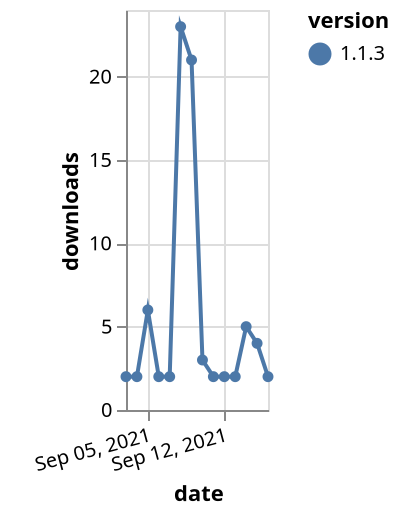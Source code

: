 {"$schema": "https://vega.github.io/schema/vega-lite/v5.json", "description": "A simple bar chart with embedded data.", "data": {"values": [{"date": "2021-09-03", "total": 5729, "delta": 2, "version": "1.1.3"}, {"date": "2021-09-04", "total": 5731, "delta": 2, "version": "1.1.3"}, {"date": "2021-09-05", "total": 5737, "delta": 6, "version": "1.1.3"}, {"date": "2021-09-06", "total": 5739, "delta": 2, "version": "1.1.3"}, {"date": "2021-09-07", "total": 5741, "delta": 2, "version": "1.1.3"}, {"date": "2021-09-08", "total": 5764, "delta": 23, "version": "1.1.3"}, {"date": "2021-09-09", "total": 5785, "delta": 21, "version": "1.1.3"}, {"date": "2021-09-10", "total": 5788, "delta": 3, "version": "1.1.3"}, {"date": "2021-09-11", "total": 5790, "delta": 2, "version": "1.1.3"}, {"date": "2021-09-12", "total": 5792, "delta": 2, "version": "1.1.3"}, {"date": "2021-09-13", "total": 5794, "delta": 2, "version": "1.1.3"}, {"date": "2021-09-14", "total": 5799, "delta": 5, "version": "1.1.3"}, {"date": "2021-09-15", "total": 5803, "delta": 4, "version": "1.1.3"}, {"date": "2021-09-16", "total": 5805, "delta": 2, "version": "1.1.3"}]}, "width": "container", "mark": {"type": "line", "point": {"filled": true}}, "encoding": {"x": {"field": "date", "type": "temporal", "timeUnit": "yearmonthdate", "title": "date", "axis": {"labelAngle": -15}}, "y": {"field": "delta", "type": "quantitative", "title": "downloads"}, "color": {"field": "version", "type": "nominal"}, "tooltip": {"field": "delta"}}}